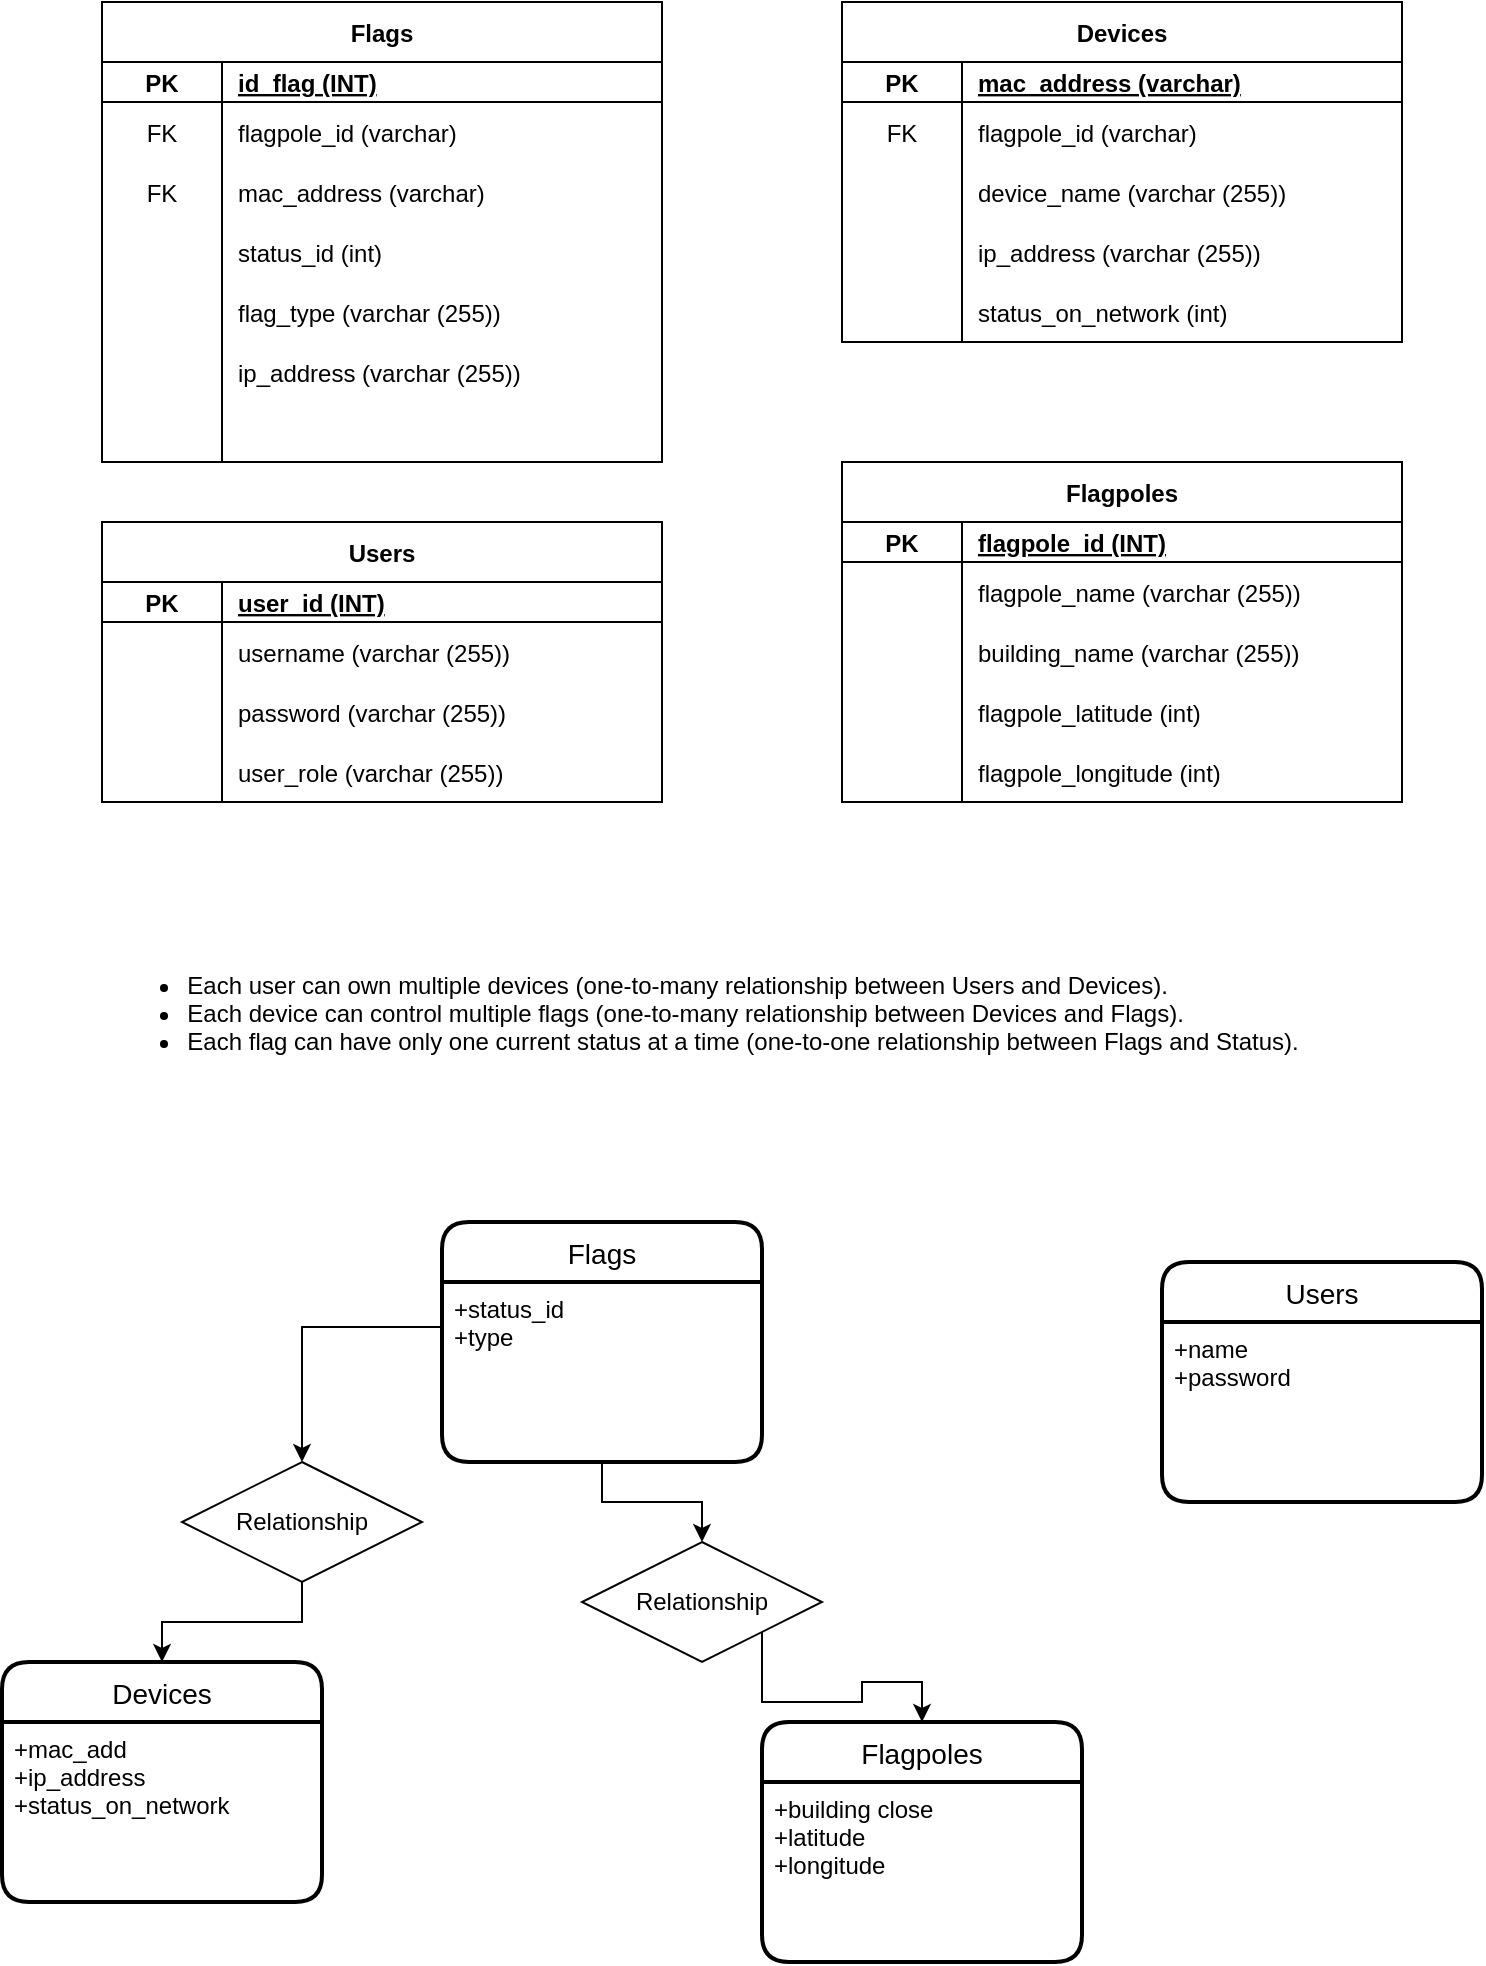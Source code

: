 <mxfile version="20.8.10" type="google"><diagram name="Page-1" id="pDPuitmJOdKUTnoVgnqf"><mxGraphModel grid="1" page="1" gridSize="10" guides="1" tooltips="1" connect="1" arrows="1" fold="1" pageScale="1" pageWidth="850" pageHeight="1100" math="0" shadow="0"><root><mxCell id="0"/><mxCell id="1" parent="0"/><mxCell id="Vmwk3nvuKyGzajCE-N9s-14" value="Devices" style="shape=table;startSize=30;container=1;collapsible=1;childLayout=tableLayout;fixedRows=1;rowLines=0;fontStyle=1;align=center;resizeLast=1;" vertex="1" parent="1"><mxGeometry x="480" y="70" width="280" height="170" as="geometry"/></mxCell><mxCell id="Vmwk3nvuKyGzajCE-N9s-15" value="" style="shape=tableRow;horizontal=0;startSize=0;swimlaneHead=0;swimlaneBody=0;fillColor=none;collapsible=0;dropTarget=0;points=[[0,0.5],[1,0.5]];portConstraint=eastwest;top=0;left=0;right=0;bottom=1;" vertex="1" parent="Vmwk3nvuKyGzajCE-N9s-14"><mxGeometry y="30" width="280" height="20" as="geometry"/></mxCell><mxCell id="Vmwk3nvuKyGzajCE-N9s-16" value="PK" style="shape=partialRectangle;connectable=0;fillColor=none;top=0;left=0;bottom=0;right=0;fontStyle=1;overflow=hidden;" vertex="1" parent="Vmwk3nvuKyGzajCE-N9s-15"><mxGeometry width="60" height="20" as="geometry"><mxRectangle width="60" height="20" as="alternateBounds"/></mxGeometry></mxCell><mxCell id="Vmwk3nvuKyGzajCE-N9s-17" value="mac_address (varchar)" style="shape=partialRectangle;connectable=0;fillColor=none;top=0;left=0;bottom=0;right=0;align=left;spacingLeft=6;fontStyle=5;overflow=hidden;" vertex="1" parent="Vmwk3nvuKyGzajCE-N9s-15"><mxGeometry x="60" width="220" height="20" as="geometry"><mxRectangle width="220" height="20" as="alternateBounds"/></mxGeometry></mxCell><mxCell id="Vmwk3nvuKyGzajCE-N9s-58" value="" style="shape=tableRow;horizontal=0;startSize=0;swimlaneHead=0;swimlaneBody=0;fillColor=none;collapsible=0;dropTarget=0;points=[[0,0.5],[1,0.5]];portConstraint=eastwest;top=0;left=0;right=0;bottom=0;" vertex="1" parent="Vmwk3nvuKyGzajCE-N9s-14"><mxGeometry y="50" width="280" height="30" as="geometry"/></mxCell><mxCell id="Vmwk3nvuKyGzajCE-N9s-59" value="FK" style="shape=partialRectangle;connectable=0;fillColor=none;top=0;left=0;bottom=0;right=0;fontStyle=0;overflow=hidden;" vertex="1" parent="Vmwk3nvuKyGzajCE-N9s-58"><mxGeometry width="60" height="30" as="geometry"><mxRectangle width="60" height="30" as="alternateBounds"/></mxGeometry></mxCell><mxCell id="Vmwk3nvuKyGzajCE-N9s-60" value="flagpole_id (varchar)" style="shape=partialRectangle;connectable=0;fillColor=none;top=0;left=0;bottom=0;right=0;align=left;spacingLeft=6;fontStyle=0;overflow=hidden;" vertex="1" parent="Vmwk3nvuKyGzajCE-N9s-58"><mxGeometry x="60" width="220" height="30" as="geometry"><mxRectangle width="220" height="30" as="alternateBounds"/></mxGeometry></mxCell><mxCell id="Vmwk3nvuKyGzajCE-N9s-18" value="" style="shape=tableRow;horizontal=0;startSize=0;swimlaneHead=0;swimlaneBody=0;fillColor=none;collapsible=0;dropTarget=0;points=[[0,0.5],[1,0.5]];portConstraint=eastwest;top=0;left=0;right=0;bottom=0;" vertex="1" parent="Vmwk3nvuKyGzajCE-N9s-14"><mxGeometry y="80" width="280" height="30" as="geometry"/></mxCell><mxCell id="Vmwk3nvuKyGzajCE-N9s-19" value="" style="shape=partialRectangle;connectable=0;fillColor=none;top=0;left=0;bottom=0;right=0;editable=1;overflow=hidden;" vertex="1" parent="Vmwk3nvuKyGzajCE-N9s-18"><mxGeometry width="60" height="30" as="geometry"><mxRectangle width="60" height="30" as="alternateBounds"/></mxGeometry></mxCell><mxCell id="Vmwk3nvuKyGzajCE-N9s-20" value="device_name (varchar (255))" style="shape=partialRectangle;connectable=0;fillColor=none;top=0;left=0;bottom=0;right=0;align=left;spacingLeft=6;overflow=hidden;" vertex="1" parent="Vmwk3nvuKyGzajCE-N9s-18"><mxGeometry x="60" width="220" height="30" as="geometry"><mxRectangle width="220" height="30" as="alternateBounds"/></mxGeometry></mxCell><mxCell id="Vmwk3nvuKyGzajCE-N9s-21" value="" style="shape=tableRow;horizontal=0;startSize=0;swimlaneHead=0;swimlaneBody=0;fillColor=none;collapsible=0;dropTarget=0;points=[[0,0.5],[1,0.5]];portConstraint=eastwest;top=0;left=0;right=0;bottom=0;" vertex="1" parent="Vmwk3nvuKyGzajCE-N9s-14"><mxGeometry y="110" width="280" height="30" as="geometry"/></mxCell><mxCell id="Vmwk3nvuKyGzajCE-N9s-22" value="" style="shape=partialRectangle;connectable=0;fillColor=none;top=0;left=0;bottom=0;right=0;editable=1;overflow=hidden;" vertex="1" parent="Vmwk3nvuKyGzajCE-N9s-21"><mxGeometry width="60" height="30" as="geometry"><mxRectangle width="60" height="30" as="alternateBounds"/></mxGeometry></mxCell><mxCell id="Vmwk3nvuKyGzajCE-N9s-23" value="ip_address (varchar (255))" style="shape=partialRectangle;connectable=0;fillColor=none;top=0;left=0;bottom=0;right=0;align=left;spacingLeft=6;overflow=hidden;" vertex="1" parent="Vmwk3nvuKyGzajCE-N9s-21"><mxGeometry x="60" width="220" height="30" as="geometry"><mxRectangle width="220" height="30" as="alternateBounds"/></mxGeometry></mxCell><mxCell id="Vmwk3nvuKyGzajCE-N9s-30" value="" style="shape=tableRow;horizontal=0;startSize=0;swimlaneHead=0;swimlaneBody=0;fillColor=none;collapsible=0;dropTarget=0;points=[[0,0.5],[1,0.5]];portConstraint=eastwest;top=0;left=0;right=0;bottom=0;" vertex="1" parent="Vmwk3nvuKyGzajCE-N9s-14"><mxGeometry y="140" width="280" height="30" as="geometry"/></mxCell><mxCell id="Vmwk3nvuKyGzajCE-N9s-31" value="" style="shape=partialRectangle;connectable=0;fillColor=none;top=0;left=0;bottom=0;right=0;editable=1;overflow=hidden;" vertex="1" parent="Vmwk3nvuKyGzajCE-N9s-30"><mxGeometry width="60" height="30" as="geometry"><mxRectangle width="60" height="30" as="alternateBounds"/></mxGeometry></mxCell><mxCell id="Vmwk3nvuKyGzajCE-N9s-32" value="status_on_network (int)" style="shape=partialRectangle;connectable=0;fillColor=none;top=0;left=0;bottom=0;right=0;align=left;spacingLeft=6;overflow=hidden;" vertex="1" parent="Vmwk3nvuKyGzajCE-N9s-30"><mxGeometry x="60" width="220" height="30" as="geometry"><mxRectangle width="220" height="30" as="alternateBounds"/></mxGeometry></mxCell><mxCell id="Vmwk3nvuKyGzajCE-N9s-33" value="Flags" style="shape=table;startSize=30;container=1;collapsible=1;childLayout=tableLayout;fixedRows=1;rowLines=0;fontStyle=1;align=center;resizeLast=1;" vertex="1" parent="1"><mxGeometry x="110" y="70" width="280" height="230" as="geometry"/></mxCell><mxCell id="Vmwk3nvuKyGzajCE-N9s-34" value="" style="shape=tableRow;horizontal=0;startSize=0;swimlaneHead=0;swimlaneBody=0;fillColor=none;collapsible=0;dropTarget=0;points=[[0,0.5],[1,0.5]];portConstraint=eastwest;top=0;left=0;right=0;bottom=1;" vertex="1" parent="Vmwk3nvuKyGzajCE-N9s-33"><mxGeometry y="30" width="280" height="20" as="geometry"/></mxCell><mxCell id="Vmwk3nvuKyGzajCE-N9s-35" value="PK" style="shape=partialRectangle;connectable=0;fillColor=none;top=0;left=0;bottom=0;right=0;fontStyle=1;overflow=hidden;" vertex="1" parent="Vmwk3nvuKyGzajCE-N9s-34"><mxGeometry width="60" height="20" as="geometry"><mxRectangle width="60" height="20" as="alternateBounds"/></mxGeometry></mxCell><mxCell id="Vmwk3nvuKyGzajCE-N9s-36" value="id_flag (INT)" style="shape=partialRectangle;connectable=0;fillColor=none;top=0;left=0;bottom=0;right=0;align=left;spacingLeft=6;fontStyle=5;overflow=hidden;" vertex="1" parent="Vmwk3nvuKyGzajCE-N9s-34"><mxGeometry x="60" width="220" height="20" as="geometry"><mxRectangle width="220" height="20" as="alternateBounds"/></mxGeometry></mxCell><mxCell id="Vmwk3nvuKyGzajCE-N9s-61" value="" style="shape=tableRow;horizontal=0;startSize=0;swimlaneHead=0;swimlaneBody=0;fillColor=none;collapsible=0;dropTarget=0;points=[[0,0.5],[1,0.5]];portConstraint=eastwest;top=0;left=0;right=0;bottom=0;" vertex="1" parent="Vmwk3nvuKyGzajCE-N9s-33"><mxGeometry y="50" width="280" height="30" as="geometry"/></mxCell><mxCell id="Vmwk3nvuKyGzajCE-N9s-62" value="FK" style="shape=partialRectangle;connectable=0;fillColor=none;top=0;left=0;bottom=0;right=0;fontStyle=0;overflow=hidden;" vertex="1" parent="Vmwk3nvuKyGzajCE-N9s-61"><mxGeometry width="60" height="30" as="geometry"><mxRectangle width="60" height="30" as="alternateBounds"/></mxGeometry></mxCell><mxCell id="Vmwk3nvuKyGzajCE-N9s-63" value="flagpole_id (varchar)" style="shape=partialRectangle;connectable=0;fillColor=none;top=0;left=0;bottom=0;right=0;align=left;spacingLeft=6;fontStyle=0;overflow=hidden;" vertex="1" parent="Vmwk3nvuKyGzajCE-N9s-61"><mxGeometry x="60" width="220" height="30" as="geometry"><mxRectangle width="220" height="30" as="alternateBounds"/></mxGeometry></mxCell><mxCell id="Vmwk3nvuKyGzajCE-N9s-64" value="" style="shape=tableRow;horizontal=0;startSize=0;swimlaneHead=0;swimlaneBody=0;fillColor=none;collapsible=0;dropTarget=0;points=[[0,0.5],[1,0.5]];portConstraint=eastwest;top=0;left=0;right=0;bottom=0;" vertex="1" parent="Vmwk3nvuKyGzajCE-N9s-33"><mxGeometry y="80" width="280" height="30" as="geometry"/></mxCell><mxCell id="Vmwk3nvuKyGzajCE-N9s-65" value="FK" style="shape=partialRectangle;connectable=0;fillColor=none;top=0;left=0;bottom=0;right=0;fontStyle=0;overflow=hidden;" vertex="1" parent="Vmwk3nvuKyGzajCE-N9s-64"><mxGeometry width="60" height="30" as="geometry"><mxRectangle width="60" height="30" as="alternateBounds"/></mxGeometry></mxCell><mxCell id="Vmwk3nvuKyGzajCE-N9s-66" value="mac_address (varchar)" style="shape=partialRectangle;connectable=0;fillColor=none;top=0;left=0;bottom=0;right=0;align=left;spacingLeft=6;fontStyle=0;overflow=hidden;" vertex="1" parent="Vmwk3nvuKyGzajCE-N9s-64"><mxGeometry x="60" width="220" height="30" as="geometry"><mxRectangle width="220" height="30" as="alternateBounds"/></mxGeometry></mxCell><mxCell id="Vmwk3nvuKyGzajCE-N9s-96" value="" style="shape=tableRow;horizontal=0;startSize=0;swimlaneHead=0;swimlaneBody=0;fillColor=none;collapsible=0;dropTarget=0;points=[[0,0.5],[1,0.5]];portConstraint=eastwest;top=0;left=0;right=0;bottom=0;" vertex="1" parent="Vmwk3nvuKyGzajCE-N9s-33"><mxGeometry y="110" width="280" height="30" as="geometry"/></mxCell><mxCell id="Vmwk3nvuKyGzajCE-N9s-97" value="" style="shape=partialRectangle;connectable=0;fillColor=none;top=0;left=0;bottom=0;right=0;fontStyle=0;overflow=hidden;" vertex="1" parent="Vmwk3nvuKyGzajCE-N9s-96"><mxGeometry width="60" height="30" as="geometry"><mxRectangle width="60" height="30" as="alternateBounds"/></mxGeometry></mxCell><mxCell id="Vmwk3nvuKyGzajCE-N9s-98" value="status_id (int)" style="shape=partialRectangle;connectable=0;fillColor=none;top=0;left=0;bottom=0;right=0;align=left;spacingLeft=6;fontStyle=0;overflow=hidden;" vertex="1" parent="Vmwk3nvuKyGzajCE-N9s-96"><mxGeometry x="60" width="220" height="30" as="geometry"><mxRectangle width="220" height="30" as="alternateBounds"/></mxGeometry></mxCell><mxCell id="Vmwk3nvuKyGzajCE-N9s-37" value="" style="shape=tableRow;horizontal=0;startSize=0;swimlaneHead=0;swimlaneBody=0;fillColor=none;collapsible=0;dropTarget=0;points=[[0,0.5],[1,0.5]];portConstraint=eastwest;top=0;left=0;right=0;bottom=0;" vertex="1" parent="Vmwk3nvuKyGzajCE-N9s-33"><mxGeometry y="140" width="280" height="30" as="geometry"/></mxCell><mxCell id="Vmwk3nvuKyGzajCE-N9s-38" value="" style="shape=partialRectangle;connectable=0;fillColor=none;top=0;left=0;bottom=0;right=0;editable=1;overflow=hidden;" vertex="1" parent="Vmwk3nvuKyGzajCE-N9s-37"><mxGeometry width="60" height="30" as="geometry"><mxRectangle width="60" height="30" as="alternateBounds"/></mxGeometry></mxCell><mxCell id="Vmwk3nvuKyGzajCE-N9s-39" value="flag_type (varchar (255))" style="shape=partialRectangle;connectable=0;fillColor=none;top=0;left=0;bottom=0;right=0;align=left;spacingLeft=6;overflow=hidden;" vertex="1" parent="Vmwk3nvuKyGzajCE-N9s-37"><mxGeometry x="60" width="220" height="30" as="geometry"><mxRectangle width="220" height="30" as="alternateBounds"/></mxGeometry></mxCell><mxCell id="Vmwk3nvuKyGzajCE-N9s-40" value="" style="shape=tableRow;horizontal=0;startSize=0;swimlaneHead=0;swimlaneBody=0;fillColor=none;collapsible=0;dropTarget=0;points=[[0,0.5],[1,0.5]];portConstraint=eastwest;top=0;left=0;right=0;bottom=0;" vertex="1" parent="Vmwk3nvuKyGzajCE-N9s-33"><mxGeometry y="170" width="280" height="30" as="geometry"/></mxCell><mxCell id="Vmwk3nvuKyGzajCE-N9s-41" value="" style="shape=partialRectangle;connectable=0;fillColor=none;top=0;left=0;bottom=0;right=0;editable=1;overflow=hidden;" vertex="1" parent="Vmwk3nvuKyGzajCE-N9s-40"><mxGeometry width="60" height="30" as="geometry"><mxRectangle width="60" height="30" as="alternateBounds"/></mxGeometry></mxCell><mxCell id="Vmwk3nvuKyGzajCE-N9s-42" value="ip_address (varchar (255))" style="shape=partialRectangle;connectable=0;fillColor=none;top=0;left=0;bottom=0;right=0;align=left;spacingLeft=6;overflow=hidden;" vertex="1" parent="Vmwk3nvuKyGzajCE-N9s-40"><mxGeometry x="60" width="220" height="30" as="geometry"><mxRectangle width="220" height="30" as="alternateBounds"/></mxGeometry></mxCell><mxCell id="Vmwk3nvuKyGzajCE-N9s-43" value="" style="shape=tableRow;horizontal=0;startSize=0;swimlaneHead=0;swimlaneBody=0;fillColor=none;collapsible=0;dropTarget=0;points=[[0,0.5],[1,0.5]];portConstraint=eastwest;top=0;left=0;right=0;bottom=0;" vertex="1" parent="Vmwk3nvuKyGzajCE-N9s-33"><mxGeometry y="200" width="280" height="30" as="geometry"/></mxCell><mxCell id="Vmwk3nvuKyGzajCE-N9s-44" value="" style="shape=partialRectangle;connectable=0;fillColor=none;top=0;left=0;bottom=0;right=0;editable=1;overflow=hidden;" vertex="1" parent="Vmwk3nvuKyGzajCE-N9s-43"><mxGeometry width="60" height="30" as="geometry"><mxRectangle width="60" height="30" as="alternateBounds"/></mxGeometry></mxCell><mxCell id="Vmwk3nvuKyGzajCE-N9s-45" value="" style="shape=partialRectangle;connectable=0;fillColor=none;top=0;left=0;bottom=0;right=0;align=left;spacingLeft=6;overflow=hidden;" vertex="1" parent="Vmwk3nvuKyGzajCE-N9s-43"><mxGeometry x="60" width="220" height="30" as="geometry"><mxRectangle width="220" height="30" as="alternateBounds"/></mxGeometry></mxCell><mxCell id="Vmwk3nvuKyGzajCE-N9s-67" value="Flagpoles" style="shape=table;startSize=30;container=1;collapsible=1;childLayout=tableLayout;fixedRows=1;rowLines=0;fontStyle=1;align=center;resizeLast=1;" vertex="1" parent="1"><mxGeometry x="480" y="300" width="280" height="170" as="geometry"/></mxCell><mxCell id="Vmwk3nvuKyGzajCE-N9s-68" value="" style="shape=tableRow;horizontal=0;startSize=0;swimlaneHead=0;swimlaneBody=0;fillColor=none;collapsible=0;dropTarget=0;points=[[0,0.5],[1,0.5]];portConstraint=eastwest;top=0;left=0;right=0;bottom=1;" vertex="1" parent="Vmwk3nvuKyGzajCE-N9s-67"><mxGeometry y="30" width="280" height="20" as="geometry"/></mxCell><mxCell id="Vmwk3nvuKyGzajCE-N9s-69" value="PK" style="shape=partialRectangle;connectable=0;fillColor=none;top=0;left=0;bottom=0;right=0;fontStyle=1;overflow=hidden;" vertex="1" parent="Vmwk3nvuKyGzajCE-N9s-68"><mxGeometry width="60" height="20" as="geometry"><mxRectangle width="60" height="20" as="alternateBounds"/></mxGeometry></mxCell><mxCell id="Vmwk3nvuKyGzajCE-N9s-70" value="flagpole_id (INT)" style="shape=partialRectangle;connectable=0;fillColor=none;top=0;left=0;bottom=0;right=0;align=left;spacingLeft=6;fontStyle=5;overflow=hidden;" vertex="1" parent="Vmwk3nvuKyGzajCE-N9s-68"><mxGeometry x="60" width="220" height="20" as="geometry"><mxRectangle width="220" height="20" as="alternateBounds"/></mxGeometry></mxCell><mxCell id="Vmwk3nvuKyGzajCE-N9s-74" value="" style="shape=tableRow;horizontal=0;startSize=0;swimlaneHead=0;swimlaneBody=0;fillColor=none;collapsible=0;dropTarget=0;points=[[0,0.5],[1,0.5]];portConstraint=eastwest;top=0;left=0;right=0;bottom=0;" vertex="1" parent="Vmwk3nvuKyGzajCE-N9s-67"><mxGeometry y="50" width="280" height="30" as="geometry"/></mxCell><mxCell id="Vmwk3nvuKyGzajCE-N9s-75" value="" style="shape=partialRectangle;connectable=0;fillColor=none;top=0;left=0;bottom=0;right=0;editable=1;overflow=hidden;" vertex="1" parent="Vmwk3nvuKyGzajCE-N9s-74"><mxGeometry width="60" height="30" as="geometry"><mxRectangle width="60" height="30" as="alternateBounds"/></mxGeometry></mxCell><mxCell id="Vmwk3nvuKyGzajCE-N9s-76" value="flagpole_name (varchar (255))" style="shape=partialRectangle;connectable=0;fillColor=none;top=0;left=0;bottom=0;right=0;align=left;spacingLeft=6;overflow=hidden;" vertex="1" parent="Vmwk3nvuKyGzajCE-N9s-74"><mxGeometry x="60" width="220" height="30" as="geometry"><mxRectangle width="220" height="30" as="alternateBounds"/></mxGeometry></mxCell><mxCell id="Vmwk3nvuKyGzajCE-N9s-77" value="" style="shape=tableRow;horizontal=0;startSize=0;swimlaneHead=0;swimlaneBody=0;fillColor=none;collapsible=0;dropTarget=0;points=[[0,0.5],[1,0.5]];portConstraint=eastwest;top=0;left=0;right=0;bottom=0;" vertex="1" parent="Vmwk3nvuKyGzajCE-N9s-67"><mxGeometry y="80" width="280" height="30" as="geometry"/></mxCell><mxCell id="Vmwk3nvuKyGzajCE-N9s-78" value="" style="shape=partialRectangle;connectable=0;fillColor=none;top=0;left=0;bottom=0;right=0;editable=1;overflow=hidden;" vertex="1" parent="Vmwk3nvuKyGzajCE-N9s-77"><mxGeometry width="60" height="30" as="geometry"><mxRectangle width="60" height="30" as="alternateBounds"/></mxGeometry></mxCell><mxCell id="Vmwk3nvuKyGzajCE-N9s-79" value="building_name (varchar (255))" style="shape=partialRectangle;connectable=0;fillColor=none;top=0;left=0;bottom=0;right=0;align=left;spacingLeft=6;overflow=hidden;" vertex="1" parent="Vmwk3nvuKyGzajCE-N9s-77"><mxGeometry x="60" width="220" height="30" as="geometry"><mxRectangle width="220" height="30" as="alternateBounds"/></mxGeometry></mxCell><mxCell id="Vmwk3nvuKyGzajCE-N9s-80" value="" style="shape=tableRow;horizontal=0;startSize=0;swimlaneHead=0;swimlaneBody=0;fillColor=none;collapsible=0;dropTarget=0;points=[[0,0.5],[1,0.5]];portConstraint=eastwest;top=0;left=0;right=0;bottom=0;" vertex="1" parent="Vmwk3nvuKyGzajCE-N9s-67"><mxGeometry y="110" width="280" height="30" as="geometry"/></mxCell><mxCell id="Vmwk3nvuKyGzajCE-N9s-81" value="" style="shape=partialRectangle;connectable=0;fillColor=none;top=0;left=0;bottom=0;right=0;editable=1;overflow=hidden;" vertex="1" parent="Vmwk3nvuKyGzajCE-N9s-80"><mxGeometry width="60" height="30" as="geometry"><mxRectangle width="60" height="30" as="alternateBounds"/></mxGeometry></mxCell><mxCell id="Vmwk3nvuKyGzajCE-N9s-82" value="flagpole_latitude (int)" style="shape=partialRectangle;connectable=0;fillColor=none;top=0;left=0;bottom=0;right=0;align=left;spacingLeft=6;overflow=hidden;" vertex="1" parent="Vmwk3nvuKyGzajCE-N9s-80"><mxGeometry x="60" width="220" height="30" as="geometry"><mxRectangle width="220" height="30" as="alternateBounds"/></mxGeometry></mxCell><mxCell id="Vmwk3nvuKyGzajCE-N9s-83" value="" style="shape=tableRow;horizontal=0;startSize=0;swimlaneHead=0;swimlaneBody=0;fillColor=none;collapsible=0;dropTarget=0;points=[[0,0.5],[1,0.5]];portConstraint=eastwest;top=0;left=0;right=0;bottom=0;" vertex="1" parent="Vmwk3nvuKyGzajCE-N9s-67"><mxGeometry y="140" width="280" height="30" as="geometry"/></mxCell><mxCell id="Vmwk3nvuKyGzajCE-N9s-84" value="" style="shape=partialRectangle;connectable=0;fillColor=none;top=0;left=0;bottom=0;right=0;fontStyle=0;overflow=hidden;" vertex="1" parent="Vmwk3nvuKyGzajCE-N9s-83"><mxGeometry width="60" height="30" as="geometry"><mxRectangle width="60" height="30" as="alternateBounds"/></mxGeometry></mxCell><mxCell id="Vmwk3nvuKyGzajCE-N9s-85" value="flagpole_longitude (int)" style="shape=partialRectangle;connectable=0;fillColor=none;top=0;left=0;bottom=0;right=0;align=left;spacingLeft=6;fontStyle=0;overflow=hidden;" vertex="1" parent="Vmwk3nvuKyGzajCE-N9s-83"><mxGeometry x="60" width="220" height="30" as="geometry"><mxRectangle width="220" height="30" as="alternateBounds"/></mxGeometry></mxCell><mxCell id="Vmwk3nvuKyGzajCE-N9s-86" value="Users" style="shape=table;startSize=30;container=1;collapsible=1;childLayout=tableLayout;fixedRows=1;rowLines=0;fontStyle=1;align=center;resizeLast=1;" vertex="1" parent="1"><mxGeometry x="110" y="330" width="280" height="140" as="geometry"/></mxCell><mxCell id="Vmwk3nvuKyGzajCE-N9s-87" value="" style="shape=tableRow;horizontal=0;startSize=0;swimlaneHead=0;swimlaneBody=0;fillColor=none;collapsible=0;dropTarget=0;points=[[0,0.5],[1,0.5]];portConstraint=eastwest;top=0;left=0;right=0;bottom=1;" vertex="1" parent="Vmwk3nvuKyGzajCE-N9s-86"><mxGeometry y="30" width="280" height="20" as="geometry"/></mxCell><mxCell id="Vmwk3nvuKyGzajCE-N9s-88" value="PK" style="shape=partialRectangle;connectable=0;fillColor=none;top=0;left=0;bottom=0;right=0;fontStyle=1;overflow=hidden;" vertex="1" parent="Vmwk3nvuKyGzajCE-N9s-87"><mxGeometry width="60" height="20" as="geometry"><mxRectangle width="60" height="20" as="alternateBounds"/></mxGeometry></mxCell><mxCell id="Vmwk3nvuKyGzajCE-N9s-89" value="user_id (INT)" style="shape=partialRectangle;connectable=0;fillColor=none;top=0;left=0;bottom=0;right=0;align=left;spacingLeft=6;fontStyle=5;overflow=hidden;" vertex="1" parent="Vmwk3nvuKyGzajCE-N9s-87"><mxGeometry x="60" width="220" height="20" as="geometry"><mxRectangle width="220" height="20" as="alternateBounds"/></mxGeometry></mxCell><mxCell id="Vmwk3nvuKyGzajCE-N9s-90" value="" style="shape=tableRow;horizontal=0;startSize=0;swimlaneHead=0;swimlaneBody=0;fillColor=none;collapsible=0;dropTarget=0;points=[[0,0.5],[1,0.5]];portConstraint=eastwest;top=0;left=0;right=0;bottom=0;" vertex="1" parent="Vmwk3nvuKyGzajCE-N9s-86"><mxGeometry y="50" width="280" height="30" as="geometry"/></mxCell><mxCell id="Vmwk3nvuKyGzajCE-N9s-91" value="" style="shape=partialRectangle;connectable=0;fillColor=none;top=0;left=0;bottom=0;right=0;editable=1;overflow=hidden;" vertex="1" parent="Vmwk3nvuKyGzajCE-N9s-90"><mxGeometry width="60" height="30" as="geometry"><mxRectangle width="60" height="30" as="alternateBounds"/></mxGeometry></mxCell><mxCell id="Vmwk3nvuKyGzajCE-N9s-92" value="username (varchar (255))" style="shape=partialRectangle;connectable=0;fillColor=none;top=0;left=0;bottom=0;right=0;align=left;spacingLeft=6;overflow=hidden;" vertex="1" parent="Vmwk3nvuKyGzajCE-N9s-90"><mxGeometry x="60" width="220" height="30" as="geometry"><mxRectangle width="220" height="30" as="alternateBounds"/></mxGeometry></mxCell><mxCell id="Vmwk3nvuKyGzajCE-N9s-93" value="" style="shape=tableRow;horizontal=0;startSize=0;swimlaneHead=0;swimlaneBody=0;fillColor=none;collapsible=0;dropTarget=0;points=[[0,0.5],[1,0.5]];portConstraint=eastwest;top=0;left=0;right=0;bottom=0;" vertex="1" parent="Vmwk3nvuKyGzajCE-N9s-86"><mxGeometry y="80" width="280" height="30" as="geometry"/></mxCell><mxCell id="Vmwk3nvuKyGzajCE-N9s-94" value="" style="shape=partialRectangle;connectable=0;fillColor=none;top=0;left=0;bottom=0;right=0;editable=1;overflow=hidden;" vertex="1" parent="Vmwk3nvuKyGzajCE-N9s-93"><mxGeometry width="60" height="30" as="geometry"><mxRectangle width="60" height="30" as="alternateBounds"/></mxGeometry></mxCell><mxCell id="Vmwk3nvuKyGzajCE-N9s-95" value="password (varchar (255))" style="shape=partialRectangle;connectable=0;fillColor=none;top=0;left=0;bottom=0;right=0;align=left;spacingLeft=6;overflow=hidden;" vertex="1" parent="Vmwk3nvuKyGzajCE-N9s-93"><mxGeometry x="60" width="220" height="30" as="geometry"><mxRectangle width="220" height="30" as="alternateBounds"/></mxGeometry></mxCell><mxCell id="Vmwk3nvuKyGzajCE-N9s-99" value="" style="shape=tableRow;horizontal=0;startSize=0;swimlaneHead=0;swimlaneBody=0;fillColor=none;collapsible=0;dropTarget=0;points=[[0,0.5],[1,0.5]];portConstraint=eastwest;top=0;left=0;right=0;bottom=0;" vertex="1" parent="Vmwk3nvuKyGzajCE-N9s-86"><mxGeometry y="110" width="280" height="30" as="geometry"/></mxCell><mxCell id="Vmwk3nvuKyGzajCE-N9s-100" value="" style="shape=partialRectangle;connectable=0;fillColor=none;top=0;left=0;bottom=0;right=0;editable=1;overflow=hidden;" vertex="1" parent="Vmwk3nvuKyGzajCE-N9s-99"><mxGeometry width="60" height="30" as="geometry"><mxRectangle width="60" height="30" as="alternateBounds"/></mxGeometry></mxCell><mxCell id="Vmwk3nvuKyGzajCE-N9s-101" value="user_role (varchar (255))" style="shape=partialRectangle;connectable=0;fillColor=none;top=0;left=0;bottom=0;right=0;align=left;spacingLeft=6;overflow=hidden;" vertex="1" parent="Vmwk3nvuKyGzajCE-N9s-99"><mxGeometry x="60" width="220" height="30" as="geometry"><mxRectangle width="220" height="30" as="alternateBounds"/></mxGeometry></mxCell><mxCell id="Vmwk3nvuKyGzajCE-N9s-102" value="&lt;div style=&quot;text-align: justify;&quot;&gt;&lt;ul&gt;&lt;li&gt;Each user can own multiple devices (one-to-many relationship between Users and Devices).&lt;/li&gt;&lt;li&gt;Each device can control multiple flags (one-to-many relationship between Devices and Flags).&lt;/li&gt;&lt;li&gt;Each flag can have only one current status at a time (one-to-one relationship between Flags and Status).&lt;/li&gt;&lt;/ul&gt;&lt;div&gt;&lt;br&gt;&lt;/div&gt;&lt;div&gt;&lt;br&gt;&lt;/div&gt;&lt;/div&gt;" style="text;html=1;align=center;verticalAlign=middle;resizable=0;points=[];autosize=1;strokeColor=none;fillColor=none;" vertex="1" parent="1"><mxGeometry x="100" y="535" width="620" height="110" as="geometry"/></mxCell><mxCell id="Vmwk3nvuKyGzajCE-N9s-104" value="Flags" style="swimlane;childLayout=stackLayout;horizontal=1;startSize=30;horizontalStack=0;rounded=1;fontSize=14;fontStyle=0;strokeWidth=2;resizeParent=0;resizeLast=1;shadow=0;dashed=0;align=center;" vertex="1" parent="1"><mxGeometry x="280" y="680" width="160" height="120" as="geometry"/></mxCell><mxCell id="Vmwk3nvuKyGzajCE-N9s-105" value="+status_id&#10;+type" style="align=left;strokeColor=none;fillColor=none;spacingLeft=4;fontSize=12;verticalAlign=top;resizable=0;rotatable=0;part=1;" vertex="1" parent="Vmwk3nvuKyGzajCE-N9s-104"><mxGeometry y="30" width="160" height="90" as="geometry"/></mxCell><mxCell id="Vmwk3nvuKyGzajCE-N9s-106" value="Devices" style="swimlane;childLayout=stackLayout;horizontal=1;startSize=30;horizontalStack=0;rounded=1;fontSize=14;fontStyle=0;strokeWidth=2;resizeParent=0;resizeLast=1;shadow=0;dashed=0;align=center;" vertex="1" parent="1"><mxGeometry x="60" y="900" width="160" height="120" as="geometry"/></mxCell><mxCell id="Vmwk3nvuKyGzajCE-N9s-107" value="+mac_add&#10;+ip_address&#10;+status_on_network" style="align=left;strokeColor=none;fillColor=none;spacingLeft=4;fontSize=12;verticalAlign=top;resizable=0;rotatable=0;part=1;" vertex="1" parent="Vmwk3nvuKyGzajCE-N9s-106"><mxGeometry y="30" width="160" height="90" as="geometry"/></mxCell><mxCell id="Vmwk3nvuKyGzajCE-N9s-108" value="Flagpoles" style="swimlane;childLayout=stackLayout;horizontal=1;startSize=30;horizontalStack=0;rounded=1;fontSize=14;fontStyle=0;strokeWidth=2;resizeParent=0;resizeLast=1;shadow=0;dashed=0;align=center;" vertex="1" parent="1"><mxGeometry x="440" y="930" width="160" height="120" as="geometry"/></mxCell><mxCell id="Vmwk3nvuKyGzajCE-N9s-109" value="+building close&#10;+latitude&#10;+longitude" style="align=left;strokeColor=none;fillColor=none;spacingLeft=4;fontSize=12;verticalAlign=top;resizable=0;rotatable=0;part=1;" vertex="1" parent="Vmwk3nvuKyGzajCE-N9s-108"><mxGeometry y="30" width="160" height="90" as="geometry"/></mxCell><mxCell id="Vmwk3nvuKyGzajCE-N9s-110" value="Users" style="swimlane;childLayout=stackLayout;horizontal=1;startSize=30;horizontalStack=0;rounded=1;fontSize=14;fontStyle=0;strokeWidth=2;resizeParent=0;resizeLast=1;shadow=0;dashed=0;align=center;" vertex="1" parent="1"><mxGeometry x="640" y="700" width="160" height="120" as="geometry"/></mxCell><mxCell id="Vmwk3nvuKyGzajCE-N9s-111" value="+name&#10;+password" style="align=left;strokeColor=none;fillColor=none;spacingLeft=4;fontSize=12;verticalAlign=top;resizable=0;rotatable=0;part=1;" vertex="1" parent="Vmwk3nvuKyGzajCE-N9s-110"><mxGeometry y="30" width="160" height="90" as="geometry"/></mxCell><mxCell id="Vmwk3nvuKyGzajCE-N9s-114" style="edgeStyle=orthogonalEdgeStyle;rounded=0;orthogonalLoop=1;jettySize=auto;html=1;exitX=1;exitY=1;exitDx=0;exitDy=0;entryX=0.5;entryY=0;entryDx=0;entryDy=0;" edge="1" parent="1" source="Vmwk3nvuKyGzajCE-N9s-112" target="Vmwk3nvuKyGzajCE-N9s-108"><mxGeometry relative="1" as="geometry"/></mxCell><mxCell id="Vmwk3nvuKyGzajCE-N9s-112" value="Relationship" style="shape=rhombus;perimeter=rhombusPerimeter;whiteSpace=wrap;html=1;align=center;" vertex="1" parent="1"><mxGeometry x="350" y="840" width="120" height="60" as="geometry"/></mxCell><mxCell id="Vmwk3nvuKyGzajCE-N9s-113" style="edgeStyle=orthogonalEdgeStyle;rounded=0;orthogonalLoop=1;jettySize=auto;html=1;exitX=0.5;exitY=1;exitDx=0;exitDy=0;entryX=0.5;entryY=0;entryDx=0;entryDy=0;" edge="1" parent="1" source="Vmwk3nvuKyGzajCE-N9s-105" target="Vmwk3nvuKyGzajCE-N9s-112"><mxGeometry relative="1" as="geometry"/></mxCell><mxCell id="Vmwk3nvuKyGzajCE-N9s-117" style="edgeStyle=orthogonalEdgeStyle;rounded=0;orthogonalLoop=1;jettySize=auto;html=1;exitX=0.5;exitY=1;exitDx=0;exitDy=0;entryX=0.5;entryY=0;entryDx=0;entryDy=0;" edge="1" parent="1" source="Vmwk3nvuKyGzajCE-N9s-115" target="Vmwk3nvuKyGzajCE-N9s-106"><mxGeometry relative="1" as="geometry"/></mxCell><mxCell id="Vmwk3nvuKyGzajCE-N9s-115" value="Relationship" style="shape=rhombus;perimeter=rhombusPerimeter;whiteSpace=wrap;html=1;align=center;" vertex="1" parent="1"><mxGeometry x="150" y="800" width="120" height="60" as="geometry"/></mxCell><mxCell id="Vmwk3nvuKyGzajCE-N9s-116" style="edgeStyle=orthogonalEdgeStyle;rounded=0;orthogonalLoop=1;jettySize=auto;html=1;exitX=0;exitY=0.25;exitDx=0;exitDy=0;entryX=0.5;entryY=0;entryDx=0;entryDy=0;" edge="1" parent="1" source="Vmwk3nvuKyGzajCE-N9s-105" target="Vmwk3nvuKyGzajCE-N9s-115"><mxGeometry relative="1" as="geometry"/></mxCell></root></mxGraphModel></diagram></mxfile>
